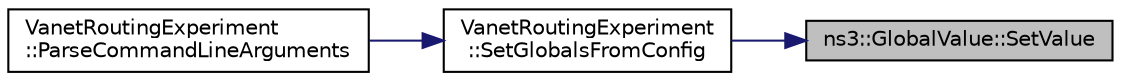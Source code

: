 digraph "ns3::GlobalValue::SetValue"
{
 // LATEX_PDF_SIZE
  edge [fontname="Helvetica",fontsize="10",labelfontname="Helvetica",labelfontsize="10"];
  node [fontname="Helvetica",fontsize="10",shape=record];
  rankdir="RL";
  Node1 [label="ns3::GlobalValue::SetValue",height=0.2,width=0.4,color="black", fillcolor="grey75", style="filled", fontcolor="black",tooltip="Set the value of this GlobalValue."];
  Node1 -> Node2 [dir="back",color="midnightblue",fontsize="10",style="solid",fontname="Helvetica"];
  Node2 [label="VanetRoutingExperiment\l::SetGlobalsFromConfig",height=0.2,width=0.4,color="black", fillcolor="white", style="filled",URL="$class_vanet_routing_experiment.html#aef481ffe5c766bf4645b439db89e666b",tooltip="Set up the global variables from the configuration parameters."];
  Node2 -> Node3 [dir="back",color="midnightblue",fontsize="10",style="solid",fontname="Helvetica"];
  Node3 [label="VanetRoutingExperiment\l::ParseCommandLineArguments",height=0.2,width=0.4,color="black", fillcolor="white", style="filled",URL="$class_vanet_routing_experiment.html#a1a1c9edf653b9236fe159bc310e29634",tooltip="Process command line arguments."];
}
